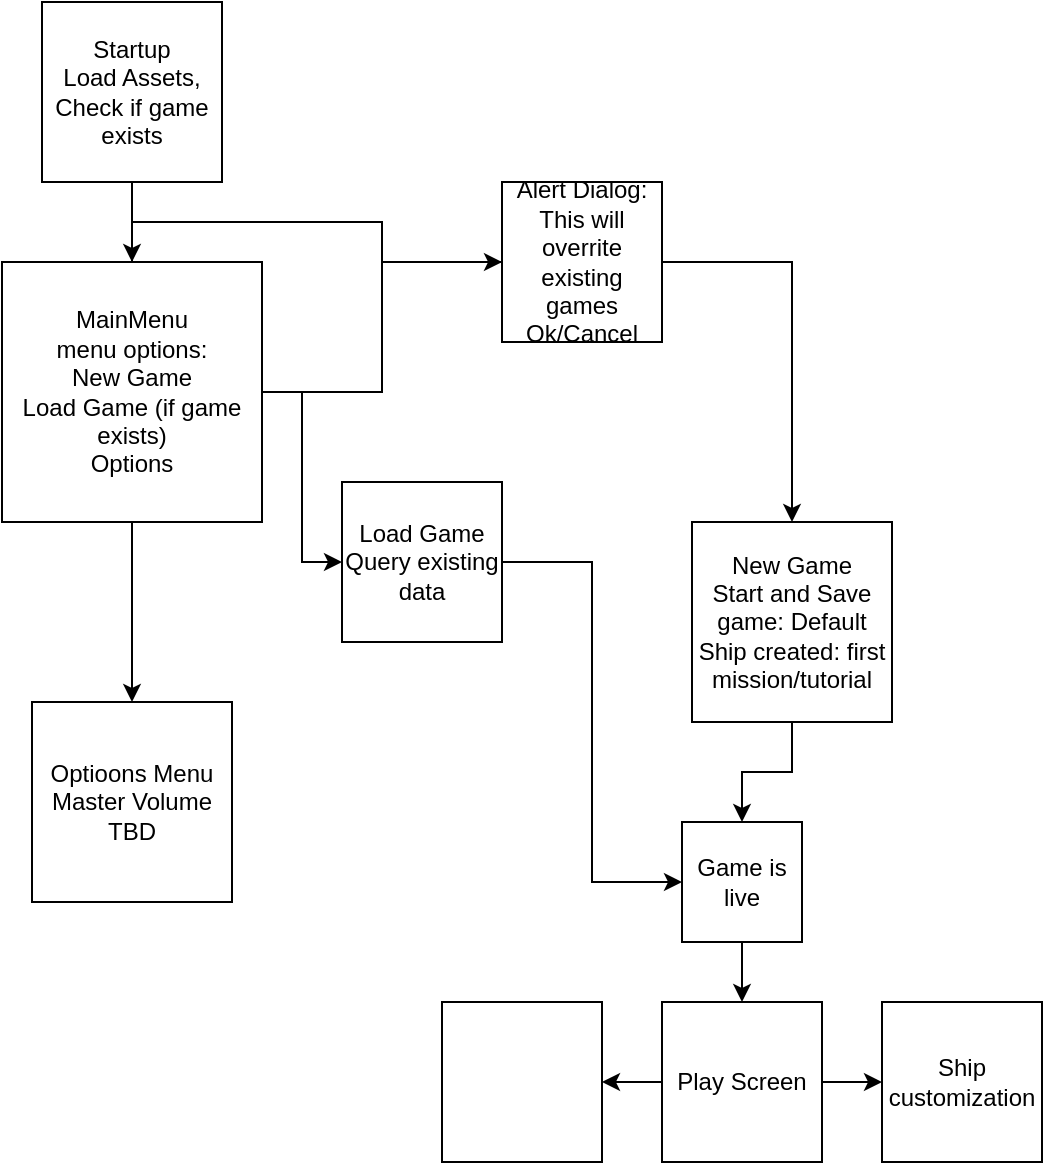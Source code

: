 <mxfile version="14.4.3" type="device"><diagram id="DjZPFlwguwqrkA5TeiKp" name="Page-1"><mxGraphModel dx="1422" dy="1922" grid="1" gridSize="10" guides="1" tooltips="1" connect="1" arrows="1" fold="1" page="1" pageScale="1" pageWidth="850" pageHeight="1100" math="0" shadow="0"><root><mxCell id="0"/><mxCell id="1" parent="0"/><mxCell id="IY7YZ2mPJkfXls7fjL9C-3" style="edgeStyle=orthogonalEdgeStyle;rounded=0;orthogonalLoop=1;jettySize=auto;html=1;entryX=0;entryY=0.5;entryDx=0;entryDy=0;" edge="1" parent="1" source="IY7YZ2mPJkfXls7fjL9C-1" target="IY7YZ2mPJkfXls7fjL9C-6"><mxGeometry relative="1" as="geometry"/></mxCell><mxCell id="IY7YZ2mPJkfXls7fjL9C-4" style="edgeStyle=orthogonalEdgeStyle;rounded=0;orthogonalLoop=1;jettySize=auto;html=1;" edge="1" parent="1" source="IY7YZ2mPJkfXls7fjL9C-1" target="IY7YZ2mPJkfXls7fjL9C-5"><mxGeometry relative="1" as="geometry"><mxPoint x="160" y="150" as="targetPoint"/></mxGeometry></mxCell><mxCell id="IY7YZ2mPJkfXls7fjL9C-9" style="edgeStyle=orthogonalEdgeStyle;rounded=0;orthogonalLoop=1;jettySize=auto;html=1;" edge="1" parent="1" source="IY7YZ2mPJkfXls7fjL9C-1" target="IY7YZ2mPJkfXls7fjL9C-10"><mxGeometry relative="1" as="geometry"><mxPoint x="75" y="200" as="targetPoint"/></mxGeometry></mxCell><mxCell id="IY7YZ2mPJkfXls7fjL9C-11" style="edgeStyle=orthogonalEdgeStyle;rounded=0;orthogonalLoop=1;jettySize=auto;html=1;" edge="1" parent="1" source="IY7YZ2mPJkfXls7fjL9C-1"><mxGeometry relative="1" as="geometry"><mxPoint x="95" y="-370" as="targetPoint"/></mxGeometry></mxCell><mxCell id="IY7YZ2mPJkfXls7fjL9C-1" value="MainMenu&lt;br&gt;menu options:&lt;br&gt;New Game&lt;br&gt;Load Game (if game exists)&lt;br&gt;Options" style="whiteSpace=wrap;html=1;aspect=fixed;" vertex="1" parent="1"><mxGeometry x="30" y="-280" width="130" height="130" as="geometry"/></mxCell><mxCell id="IY7YZ2mPJkfXls7fjL9C-15" style="edgeStyle=orthogonalEdgeStyle;rounded=0;orthogonalLoop=1;jettySize=auto;html=1;entryX=0.5;entryY=0;entryDx=0;entryDy=0;" edge="1" parent="1" source="IY7YZ2mPJkfXls7fjL9C-2" target="IY7YZ2mPJkfXls7fjL9C-13"><mxGeometry relative="1" as="geometry"/></mxCell><mxCell id="IY7YZ2mPJkfXls7fjL9C-2" value="New Game&lt;br&gt;Start and Save game: Default Ship created: first mission/tutorial" style="whiteSpace=wrap;html=1;aspect=fixed;" vertex="1" parent="1"><mxGeometry x="375" y="-150" width="100" height="100" as="geometry"/></mxCell><mxCell id="IY7YZ2mPJkfXls7fjL9C-14" style="edgeStyle=orthogonalEdgeStyle;rounded=0;orthogonalLoop=1;jettySize=auto;html=1;entryX=0;entryY=0.5;entryDx=0;entryDy=0;" edge="1" parent="1" source="IY7YZ2mPJkfXls7fjL9C-5" target="IY7YZ2mPJkfXls7fjL9C-13"><mxGeometry relative="1" as="geometry"/></mxCell><mxCell id="IY7YZ2mPJkfXls7fjL9C-5" value="Load Game&lt;br&gt;Query existing data" style="whiteSpace=wrap;html=1;aspect=fixed;" vertex="1" parent="1"><mxGeometry x="200" y="-170" width="80" height="80" as="geometry"/></mxCell><mxCell id="IY7YZ2mPJkfXls7fjL9C-7" style="edgeStyle=orthogonalEdgeStyle;rounded=0;orthogonalLoop=1;jettySize=auto;html=1;entryX=0.5;entryY=0;entryDx=0;entryDy=0;" edge="1" parent="1" source="IY7YZ2mPJkfXls7fjL9C-6" target="IY7YZ2mPJkfXls7fjL9C-2"><mxGeometry relative="1" as="geometry"/></mxCell><mxCell id="IY7YZ2mPJkfXls7fjL9C-8" style="edgeStyle=orthogonalEdgeStyle;rounded=0;orthogonalLoop=1;jettySize=auto;html=1;entryX=0.5;entryY=0;entryDx=0;entryDy=0;" edge="1" parent="1" source="IY7YZ2mPJkfXls7fjL9C-6" target="IY7YZ2mPJkfXls7fjL9C-1"><mxGeometry relative="1" as="geometry"/></mxCell><mxCell id="IY7YZ2mPJkfXls7fjL9C-6" value="Alert Dialog: This will overrite existing games&lt;br&gt;Ok/Cancel" style="whiteSpace=wrap;html=1;aspect=fixed;" vertex="1" parent="1"><mxGeometry x="280" y="-320" width="80" height="80" as="geometry"/></mxCell><mxCell id="IY7YZ2mPJkfXls7fjL9C-10" value="Optioons Menu&lt;br&gt;Master Volume&lt;br&gt;TBD" style="whiteSpace=wrap;html=1;aspect=fixed;" vertex="1" parent="1"><mxGeometry x="45" y="-60" width="100" height="100" as="geometry"/></mxCell><mxCell id="IY7YZ2mPJkfXls7fjL9C-12" value="Startup&lt;br&gt;Load Assets,&lt;br&gt;Check if game exists" style="whiteSpace=wrap;html=1;aspect=fixed;" vertex="1" parent="1"><mxGeometry x="50" y="-410" width="90" height="90" as="geometry"/></mxCell><mxCell id="IY7YZ2mPJkfXls7fjL9C-16" style="edgeStyle=orthogonalEdgeStyle;rounded=0;orthogonalLoop=1;jettySize=auto;html=1;" edge="1" parent="1" source="IY7YZ2mPJkfXls7fjL9C-13" target="IY7YZ2mPJkfXls7fjL9C-17"><mxGeometry relative="1" as="geometry"><mxPoint x="400" y="120" as="targetPoint"/><Array as="points"><mxPoint x="400" y="110"/><mxPoint x="400" y="110"/></Array></mxGeometry></mxCell><mxCell id="IY7YZ2mPJkfXls7fjL9C-13" value="Game is live&lt;br&gt;" style="whiteSpace=wrap;html=1;aspect=fixed;" vertex="1" parent="1"><mxGeometry x="370" width="60" height="60" as="geometry"/></mxCell><mxCell id="IY7YZ2mPJkfXls7fjL9C-18" style="edgeStyle=orthogonalEdgeStyle;rounded=0;orthogonalLoop=1;jettySize=auto;html=1;" edge="1" parent="1" source="IY7YZ2mPJkfXls7fjL9C-17" target="IY7YZ2mPJkfXls7fjL9C-19"><mxGeometry relative="1" as="geometry"><mxPoint x="480" y="130" as="targetPoint"/></mxGeometry></mxCell><mxCell id="IY7YZ2mPJkfXls7fjL9C-20" style="edgeStyle=orthogonalEdgeStyle;rounded=0;orthogonalLoop=1;jettySize=auto;html=1;" edge="1" parent="1" source="IY7YZ2mPJkfXls7fjL9C-17" target="IY7YZ2mPJkfXls7fjL9C-21"><mxGeometry relative="1" as="geometry"><mxPoint x="320" y="130" as="targetPoint"/></mxGeometry></mxCell><mxCell id="IY7YZ2mPJkfXls7fjL9C-17" value="Play Screen" style="whiteSpace=wrap;html=1;aspect=fixed;" vertex="1" parent="1"><mxGeometry x="360" y="90" width="80" height="80" as="geometry"/></mxCell><mxCell id="IY7YZ2mPJkfXls7fjL9C-19" value="Ship customization" style="whiteSpace=wrap;html=1;aspect=fixed;" vertex="1" parent="1"><mxGeometry x="470" y="90" width="80" height="80" as="geometry"/></mxCell><mxCell id="IY7YZ2mPJkfXls7fjL9C-21" value="" style="whiteSpace=wrap;html=1;aspect=fixed;" vertex="1" parent="1"><mxGeometry x="250" y="90" width="80" height="80" as="geometry"/></mxCell></root></mxGraphModel></diagram></mxfile>